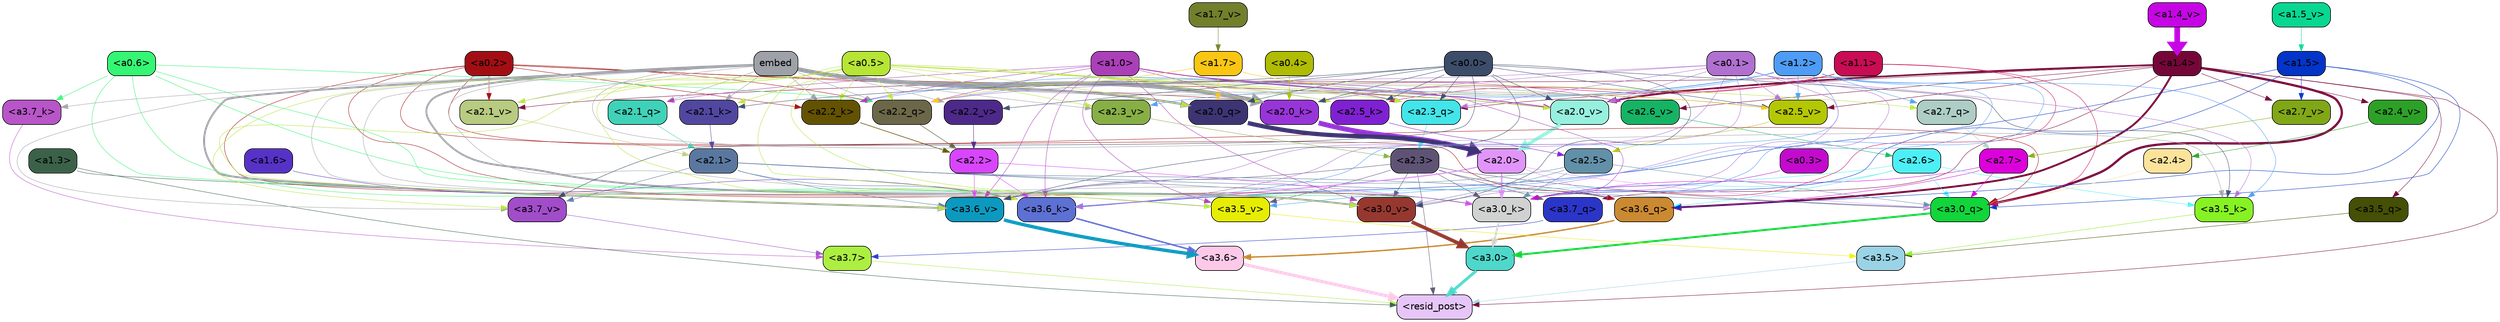 strict digraph "" {
	graph [bgcolor=transparent,
		layout=dot,
		overlap=false,
		splines=true
	];
	"<a3.7>"	[color=black,
		fillcolor="#acee41",
		fontname=Helvetica,
		shape=box,
		style="filled, rounded"];
	"<resid_post>"	[color=black,
		fillcolor="#e6c6f8",
		fontname=Helvetica,
		shape=box,
		style="filled, rounded"];
	"<a3.7>" -> "<resid_post>"	[color="#acee41",
		penwidth=0.6239100098609924];
	"<a3.6>"	[color=black,
		fillcolor="#fdc9e8",
		fontname=Helvetica,
		shape=box,
		style="filled, rounded"];
	"<a3.6>" -> "<resid_post>"	[color="#fdc9e8",
		penwidth=4.569062113761902];
	"<a3.5>"	[color=black,
		fillcolor="#9ad3e5",
		fontname=Helvetica,
		shape=box,
		style="filled, rounded"];
	"<a3.5>" -> "<resid_post>"	[color="#9ad3e5",
		penwidth=0.6];
	"<a3.0>"	[color=black,
		fillcolor="#4fd7cb",
		fontname=Helvetica,
		shape=box,
		style="filled, rounded"];
	"<a3.0>" -> "<resid_post>"	[color="#4fd7cb",
		penwidth=4.283544182777405];
	"<a2.3>"	[color=black,
		fillcolor="#5f5375",
		fontname=Helvetica,
		shape=box,
		style="filled, rounded"];
	"<a2.3>" -> "<resid_post>"	[color="#5f5375",
		penwidth=0.6];
	"<a3.7_q>"	[color=black,
		fillcolor="#2b35c8",
		fontname=Helvetica,
		shape=box,
		style="filled, rounded"];
	"<a2.3>" -> "<a3.7_q>"	[color="#5f5375",
		penwidth=0.6];
	"<a3.6_q>"	[color=black,
		fillcolor="#cb8a31",
		fontname=Helvetica,
		shape=box,
		style="filled, rounded"];
	"<a2.3>" -> "<a3.6_q>"	[color="#5f5375",
		penwidth=0.6];
	"<a3.0_q>"	[color=black,
		fillcolor="#11d53a",
		fontname=Helvetica,
		shape=box,
		style="filled, rounded"];
	"<a2.3>" -> "<a3.0_q>"	[color="#5f5375",
		penwidth=0.6];
	"<a3.0_k>"	[color=black,
		fillcolor="#cfd2d0",
		fontname=Helvetica,
		shape=box,
		style="filled, rounded"];
	"<a2.3>" -> "<a3.0_k>"	[color="#5f5375",
		penwidth=0.6];
	"<a3.6_v>"	[color=black,
		fillcolor="#0c99c0",
		fontname=Helvetica,
		shape=box,
		style="filled, rounded"];
	"<a2.3>" -> "<a3.6_v>"	[color="#5f5375",
		penwidth=0.6];
	"<a3.5_v>"	[color=black,
		fillcolor="#e7ed02",
		fontname=Helvetica,
		shape=box,
		style="filled, rounded"];
	"<a2.3>" -> "<a3.5_v>"	[color="#5f5375",
		penwidth=0.6];
	"<a3.0_v>"	[color=black,
		fillcolor="#96382f",
		fontname=Helvetica,
		shape=box,
		style="filled, rounded"];
	"<a2.3>" -> "<a3.0_v>"	[color="#5f5375",
		penwidth=0.6];
	"<a1.4>"	[color=black,
		fillcolor="#750738",
		fontname=Helvetica,
		shape=box,
		style="filled, rounded"];
	"<a1.4>" -> "<resid_post>"	[color="#750738",
		penwidth=0.6];
	"<a1.4>" -> "<a3.7_q>"	[color="#750738",
		penwidth=0.6];
	"<a1.4>" -> "<a3.6_q>"	[color="#750738",
		penwidth=2.7934007048606873];
	"<a3.5_q>"	[color=black,
		fillcolor="#454f05",
		fontname=Helvetica,
		shape=box,
		style="filled, rounded"];
	"<a1.4>" -> "<a3.5_q>"	[color="#750738",
		penwidth=0.6];
	"<a1.4>" -> "<a3.0_q>"	[color="#750738",
		penwidth=3.340754985809326];
	"<a2.3_q>"	[color=black,
		fillcolor="#43e5ea",
		fontname=Helvetica,
		shape=box,
		style="filled, rounded"];
	"<a1.4>" -> "<a2.3_q>"	[color="#750738",
		penwidth=0.6];
	"<a2.7_v>"	[color=black,
		fillcolor="#81a717",
		fontname=Helvetica,
		shape=box,
		style="filled, rounded"];
	"<a1.4>" -> "<a2.7_v>"	[color="#750738",
		penwidth=0.6];
	"<a2.6_v>"	[color=black,
		fillcolor="#17b365",
		fontname=Helvetica,
		shape=box,
		style="filled, rounded"];
	"<a1.4>" -> "<a2.6_v>"	[color="#750738",
		penwidth=0.6];
	"<a2.5_v>"	[color=black,
		fillcolor="#b4c705",
		fontname=Helvetica,
		shape=box,
		style="filled, rounded"];
	"<a1.4>" -> "<a2.5_v>"	[color="#750738",
		penwidth=0.6];
	"<a2.4_v>"	[color=black,
		fillcolor="#2da127",
		fontname=Helvetica,
		shape=box,
		style="filled, rounded"];
	"<a1.4>" -> "<a2.4_v>"	[color="#750738",
		penwidth=0.6];
	"<a2.1_v>"	[color=black,
		fillcolor="#b9ca81",
		fontname=Helvetica,
		shape=box,
		style="filled, rounded"];
	"<a1.4>" -> "<a2.1_v>"	[color="#750738",
		penwidth=0.6];
	"<a2.0_v>"	[color=black,
		fillcolor="#97f0de",
		fontname=Helvetica,
		shape=box,
		style="filled, rounded"];
	"<a1.4>" -> "<a2.0_v>"	[color="#750738",
		penwidth=2.268759250640869];
	"<a1.3>"	[color=black,
		fillcolor="#3b6249",
		fontname=Helvetica,
		shape=box,
		style="filled, rounded"];
	"<a1.3>" -> "<resid_post>"	[color="#3b6249",
		penwidth=0.6];
	"<a1.3>" -> "<a3.6_v>"	[color="#3b6249",
		penwidth=0.6];
	"<a3.7_q>" -> "<a3.7>"	[color="#2b35c8",
		penwidth=0.6];
	"<a3.6_q>" -> "<a3.6>"	[color="#cb8a31",
		penwidth=2.0347584784030914];
	"<a3.5_q>" -> "<a3.5>"	[color="#454f05",
		penwidth=0.6];
	"<a3.0_q>" -> "<a3.0>"	[color="#11d53a",
		penwidth=2.8635367155075073];
	"<a3.7_k>"	[color=black,
		fillcolor="#b855c8",
		fontname=Helvetica,
		shape=box,
		style="filled, rounded"];
	"<a3.7_k>" -> "<a3.7>"	[color="#b855c8",
		penwidth=0.6];
	"<a3.6_k>"	[color=black,
		fillcolor="#5d70d3",
		fontname=Helvetica,
		shape=box,
		style="filled, rounded"];
	"<a3.6_k>" -> "<a3.6>"	[color="#5d70d3",
		penwidth=2.1760786175727844];
	"<a3.5_k>"	[color=black,
		fillcolor="#86f223",
		fontname=Helvetica,
		shape=box,
		style="filled, rounded"];
	"<a3.5_k>" -> "<a3.5>"	[color="#86f223",
		penwidth=0.6];
	"<a3.0_k>" -> "<a3.0>"	[color="#cfd2d0",
		penwidth=2.632905662059784];
	"<a3.7_v>"	[color=black,
		fillcolor="#a14dca",
		fontname=Helvetica,
		shape=box,
		style="filled, rounded"];
	"<a3.7_v>" -> "<a3.7>"	[color="#a14dca",
		penwidth=0.6];
	"<a3.6_v>" -> "<a3.6>"	[color="#0c99c0",
		penwidth=4.981305837631226];
	"<a3.5_v>" -> "<a3.5>"	[color="#e7ed02",
		penwidth=0.6];
	"<a3.0_v>" -> "<a3.0>"	[color="#96382f",
		penwidth=5.168330669403076];
	"<a2.7>"	[color=black,
		fillcolor="#dc01db",
		fontname=Helvetica,
		shape=box,
		style="filled, rounded"];
	"<a2.7>" -> "<a3.6_q>"	[color="#dc01db",
		penwidth=0.6];
	"<a2.7>" -> "<a3.0_q>"	[color="#dc01db",
		penwidth=0.6];
	"<a2.7>" -> "<a3.0_k>"	[color="#dc01db",
		penwidth=0.6];
	"<a2.6>"	[color=black,
		fillcolor="#4deff7",
		fontname=Helvetica,
		shape=box,
		style="filled, rounded"];
	"<a2.6>" -> "<a3.6_q>"	[color="#4deff7",
		penwidth=0.6];
	"<a2.6>" -> "<a3.0_q>"	[color="#4deff7",
		penwidth=0.6];
	"<a2.6>" -> "<a3.6_k>"	[color="#4deff7",
		penwidth=0.6];
	"<a2.6>" -> "<a3.5_k>"	[color="#4deff7",
		penwidth=0.6];
	"<a2.6>" -> "<a3.0_k>"	[color="#4deff7",
		penwidth=0.6];
	"<a2.1>"	[color=black,
		fillcolor="#5a789f",
		fontname=Helvetica,
		shape=box,
		style="filled, rounded"];
	"<a2.1>" -> "<a3.6_q>"	[color="#5a789f",
		penwidth=0.6];
	"<a2.1>" -> "<a3.0_q>"	[color="#5a789f",
		penwidth=0.6];
	"<a2.1>" -> "<a3.6_k>"	[color="#5a789f",
		penwidth=0.6];
	"<a2.1>" -> "<a3.0_k>"	[color="#5a789f",
		penwidth=0.6];
	"<a2.1>" -> "<a3.7_v>"	[color="#5a789f",
		penwidth=0.6];
	"<a2.1>" -> "<a3.6_v>"	[color="#5a789f",
		penwidth=0.6];
	"<a2.0>"	[color=black,
		fillcolor="#e195fa",
		fontname=Helvetica,
		shape=box,
		style="filled, rounded"];
	"<a2.0>" -> "<a3.6_q>"	[color="#e195fa",
		penwidth=0.6];
	"<a2.0>" -> "<a3.0_q>"	[color="#e195fa",
		penwidth=0.6];
	"<a2.0>" -> "<a3.6_k>"	[color="#e195fa",
		penwidth=1.6382827460765839];
	"<a2.0>" -> "<a3.0_k>"	[color="#e195fa",
		penwidth=2.161143198609352];
	"<a1.5>"	[color=black,
		fillcolor="#0434c8",
		fontname=Helvetica,
		shape=box,
		style="filled, rounded"];
	"<a1.5>" -> "<a3.6_q>"	[color="#0434c8",
		penwidth=0.6];
	"<a1.5>" -> "<a3.0_q>"	[color="#0434c8",
		penwidth=0.6];
	"<a1.5>" -> "<a3.6_k>"	[color="#0434c8",
		penwidth=0.6];
	"<a1.5>" -> "<a3.0_k>"	[color="#0434c8",
		penwidth=0.6];
	"<a1.5>" -> "<a2.7_v>"	[color="#0434c8",
		penwidth=0.6];
	"<a0.2>"	[color=black,
		fillcolor="#a20e13",
		fontname=Helvetica,
		shape=box,
		style="filled, rounded"];
	"<a0.2>" -> "<a3.6_q>"	[color="#a20e13",
		penwidth=0.6];
	"<a0.2>" -> "<a3.0_q>"	[color="#a20e13",
		penwidth=0.6];
	"<a0.2>" -> "<a3.6_k>"	[color="#a20e13",
		penwidth=0.6];
	"<a0.2>" -> "<a3.0_k>"	[color="#a20e13",
		penwidth=0.6];
	"<a2.2_q>"	[color=black,
		fillcolor="#6b6748",
		fontname=Helvetica,
		shape=box,
		style="filled, rounded"];
	"<a0.2>" -> "<a2.2_q>"	[color="#a20e13",
		penwidth=0.6];
	"<a2.2_k>"	[color=black,
		fillcolor="#635202",
		fontname=Helvetica,
		shape=box,
		style="filled, rounded"];
	"<a0.2>" -> "<a2.2_k>"	[color="#a20e13",
		penwidth=0.6];
	"<a2.0_k>"	[color=black,
		fillcolor="#9835d9",
		fontname=Helvetica,
		shape=box,
		style="filled, rounded"];
	"<a0.2>" -> "<a2.0_k>"	[color="#a20e13",
		penwidth=0.6];
	"<a0.2>" -> "<a2.1_v>"	[color="#a20e13",
		penwidth=0.6];
	"<a0.2>" -> "<a2.0_v>"	[color="#a20e13",
		penwidth=0.6];
	"<a2.5>"	[color=black,
		fillcolor="#6290a8",
		fontname=Helvetica,
		shape=box,
		style="filled, rounded"];
	"<a2.5>" -> "<a3.0_q>"	[color="#6290a8",
		penwidth=0.6];
	"<a2.5>" -> "<a3.0_k>"	[color="#6290a8",
		penwidth=0.6];
	"<a2.5>" -> "<a3.6_v>"	[color="#6290a8",
		penwidth=0.6];
	"<a2.5>" -> "<a3.0_v>"	[color="#6290a8",
		penwidth=0.6];
	"<a2.4>"	[color=black,
		fillcolor="#fbe39b",
		fontname=Helvetica,
		shape=box,
		style="filled, rounded"];
	"<a2.4>" -> "<a3.0_q>"	[color="#fbe39b",
		penwidth=0.6];
	"<a1.1>"	[color=black,
		fillcolor="#c90c54",
		fontname=Helvetica,
		shape=box,
		style="filled, rounded"];
	"<a1.1>" -> "<a3.0_q>"	[color="#c90c54",
		penwidth=0.6];
	"<a1.1>" -> "<a3.0_k>"	[color="#c90c54",
		penwidth=0.6];
	"<a2.5_k>"	[color=black,
		fillcolor="#7f21d2",
		fontname=Helvetica,
		shape=box,
		style="filled, rounded"];
	"<a1.1>" -> "<a2.5_k>"	[color="#c90c54",
		penwidth=0.6];
	"<a1.1>" -> "<a2.0_k>"	[color="#c90c54",
		penwidth=0.6];
	"<a1.1>" -> "<a2.0_v>"	[color="#c90c54",
		penwidth=0.6];
	"<a0.6>"	[color=black,
		fillcolor="#35f674",
		fontname=Helvetica,
		shape=box,
		style="filled, rounded"];
	"<a0.6>" -> "<a3.7_k>"	[color="#35f674",
		penwidth=0.6];
	"<a0.6>" -> "<a3.6_k>"	[color="#35f674",
		penwidth=0.6];
	"<a0.6>" -> "<a3.0_k>"	[color="#35f674",
		penwidth=0.6];
	"<a0.6>" -> "<a3.6_v>"	[color="#35f674",
		penwidth=0.6];
	"<a0.6>" -> "<a3.0_v>"	[color="#35f674",
		penwidth=0.6];
	"<a0.6>" -> "<a2.2_q>"	[color="#35f674",
		penwidth=0.6];
	embed	[color=black,
		fillcolor="#9ea1a7",
		fontname=Helvetica,
		shape=box,
		style="filled, rounded"];
	embed -> "<a3.7_k>"	[color="#9ea1a7",
		penwidth=0.6];
	embed -> "<a3.6_k>"	[color="#9ea1a7",
		penwidth=0.6];
	embed -> "<a3.5_k>"	[color="#9ea1a7",
		penwidth=0.6];
	embed -> "<a3.0_k>"	[color="#9ea1a7",
		penwidth=0.6];
	embed -> "<a3.7_v>"	[color="#9ea1a7",
		penwidth=0.6];
	embed -> "<a3.6_v>"	[color="#9ea1a7",
		penwidth=2.7825746536254883];
	embed -> "<a3.5_v>"	[color="#9ea1a7",
		penwidth=0.6];
	embed -> "<a3.0_v>"	[color="#9ea1a7",
		penwidth=2.6950180530548096];
	embed -> "<a2.3_q>"	[color="#9ea1a7",
		penwidth=0.6];
	embed -> "<a2.2_q>"	[color="#9ea1a7",
		penwidth=0.6];
	"<a2.1_q>"	[color=black,
		fillcolor="#40d2b9",
		fontname=Helvetica,
		shape=box,
		style="filled, rounded"];
	embed -> "<a2.1_q>"	[color="#9ea1a7",
		penwidth=0.6];
	"<a2.0_q>"	[color=black,
		fillcolor="#3d3473",
		fontname=Helvetica,
		shape=box,
		style="filled, rounded"];
	embed -> "<a2.0_q>"	[color="#9ea1a7",
		penwidth=3.305941343307495];
	embed -> "<a2.5_k>"	[color="#9ea1a7",
		penwidth=0.6];
	embed -> "<a2.2_k>"	[color="#9ea1a7",
		penwidth=0.6698317527770996];
	"<a2.1_k>"	[color=black,
		fillcolor="#5147a0",
		fontname=Helvetica,
		shape=box,
		style="filled, rounded"];
	embed -> "<a2.1_k>"	[color="#9ea1a7",
		penwidth=0.6];
	embed -> "<a2.0_k>"	[color="#9ea1a7",
		penwidth=6.12570995092392];
	embed -> "<a2.6_v>"	[color="#9ea1a7",
		penwidth=0.6];
	embed -> "<a2.5_v>"	[color="#9ea1a7",
		penwidth=0.6];
	"<a2.3_v>"	[color=black,
		fillcolor="#87af46",
		fontname=Helvetica,
		shape=box,
		style="filled, rounded"];
	embed -> "<a2.3_v>"	[color="#9ea1a7",
		penwidth=0.6];
	"<a2.2_v>"	[color=black,
		fillcolor="#4d2989",
		fontname=Helvetica,
		shape=box,
		style="filled, rounded"];
	embed -> "<a2.2_v>"	[color="#9ea1a7",
		penwidth=0.6];
	embed -> "<a2.1_v>"	[color="#9ea1a7",
		penwidth=0.6];
	embed -> "<a2.0_v>"	[color="#9ea1a7",
		penwidth=0.6];
	"<a2.2>"	[color=black,
		fillcolor="#d845fd",
		fontname=Helvetica,
		shape=box,
		style="filled, rounded"];
	"<a2.2>" -> "<a3.6_k>"	[color="#d845fd",
		penwidth=0.6];
	"<a2.2>" -> "<a3.0_k>"	[color="#d845fd",
		penwidth=0.6];
	"<a2.2>" -> "<a3.6_v>"	[color="#d845fd",
		penwidth=0.6];
	"<a1.6>"	[color=black,
		fillcolor="#5632c7",
		fontname=Helvetica,
		shape=box,
		style="filled, rounded"];
	"<a1.6>" -> "<a3.6_k>"	[color="#5632c7",
		penwidth=0.6];
	"<a1.2>"	[color=black,
		fillcolor="#4e9cf5",
		fontname=Helvetica,
		shape=box,
		style="filled, rounded"];
	"<a1.2>" -> "<a3.6_k>"	[color="#4e9cf5",
		penwidth=0.6];
	"<a1.2>" -> "<a3.5_k>"	[color="#4e9cf5",
		penwidth=0.6];
	"<a1.2>" -> "<a3.0_k>"	[color="#4e9cf5",
		penwidth=0.6];
	"<a1.2>" -> "<a3.5_v>"	[color="#4e9cf5",
		penwidth=0.6];
	"<a2.7_q>"	[color=black,
		fillcolor="#adcdc5",
		fontname=Helvetica,
		shape=box,
		style="filled, rounded"];
	"<a1.2>" -> "<a2.7_q>"	[color="#4e9cf5",
		penwidth=0.6];
	"<a1.2>" -> "<a2.2_q>"	[color="#4e9cf5",
		penwidth=0.6];
	"<a1.2>" -> "<a2.2_k>"	[color="#4e9cf5",
		penwidth=0.6];
	"<a1.2>" -> "<a2.5_v>"	[color="#4e9cf5",
		penwidth=0.6];
	"<a1.2>" -> "<a2.3_v>"	[color="#4e9cf5",
		penwidth=0.6];
	"<a1.2>" -> "<a2.0_v>"	[color="#4e9cf5",
		penwidth=0.6];
	"<a1.0>"	[color=black,
		fillcolor="#ab3fb8",
		fontname=Helvetica,
		shape=box,
		style="filled, rounded"];
	"<a1.0>" -> "<a3.6_k>"	[color="#ab3fb8",
		penwidth=0.6];
	"<a1.0>" -> "<a3.0_k>"	[color="#ab3fb8",
		penwidth=0.6];
	"<a1.0>" -> "<a3.6_v>"	[color="#ab3fb8",
		penwidth=0.6];
	"<a1.0>" -> "<a3.5_v>"	[color="#ab3fb8",
		penwidth=0.6];
	"<a1.0>" -> "<a3.0_v>"	[color="#ab3fb8",
		penwidth=0.6];
	"<a1.0>" -> "<a2.3_q>"	[color="#ab3fb8",
		penwidth=0.6];
	"<a1.0>" -> "<a2.2_q>"	[color="#ab3fb8",
		penwidth=0.6];
	"<a1.0>" -> "<a2.1_q>"	[color="#ab3fb8",
		penwidth=0.6];
	"<a1.0>" -> "<a2.2_k>"	[color="#ab3fb8",
		penwidth=0.6];
	"<a1.0>" -> "<a2.0_k>"	[color="#ab3fb8",
		penwidth=0.6];
	"<a1.0>" -> "<a2.6_v>"	[color="#ab3fb8",
		penwidth=0.6];
	"<a1.0>" -> "<a2.0_v>"	[color="#ab3fb8",
		penwidth=1.2213096618652344];
	"<a0.5>"	[color=black,
		fillcolor="#b6e536",
		fontname=Helvetica,
		shape=box,
		style="filled, rounded"];
	"<a0.5>" -> "<a3.6_k>"	[color="#b6e536",
		penwidth=0.6];
	"<a0.5>" -> "<a3.7_v>"	[color="#b6e536",
		penwidth=0.6];
	"<a0.5>" -> "<a3.6_v>"	[color="#b6e536",
		penwidth=0.6];
	"<a0.5>" -> "<a3.5_v>"	[color="#b6e536",
		penwidth=0.6];
	"<a0.5>" -> "<a3.0_v>"	[color="#b6e536",
		penwidth=0.6];
	"<a0.5>" -> "<a2.7_q>"	[color="#b6e536",
		penwidth=0.6];
	"<a0.5>" -> "<a2.3_q>"	[color="#b6e536",
		penwidth=0.6];
	"<a0.5>" -> "<a2.2_q>"	[color="#b6e536",
		penwidth=0.6];
	"<a0.5>" -> "<a2.0_q>"	[color="#b6e536",
		penwidth=0.6];
	"<a0.5>" -> "<a2.5_k>"	[color="#b6e536",
		penwidth=0.6];
	"<a0.5>" -> "<a2.2_k>"	[color="#b6e536",
		penwidth=0.6];
	"<a0.5>" -> "<a2.1_k>"	[color="#b6e536",
		penwidth=0.6];
	"<a0.5>" -> "<a2.0_k>"	[color="#b6e536",
		penwidth=0.6900839805603027];
	"<a0.5>" -> "<a2.3_v>"	[color="#b6e536",
		penwidth=0.6];
	"<a0.5>" -> "<a2.1_v>"	[color="#b6e536",
		penwidth=0.6];
	"<a0.5>" -> "<a2.0_v>"	[color="#b6e536",
		penwidth=0.6];
	"<a0.1>"	[color=black,
		fillcolor="#b070d0",
		fontname=Helvetica,
		shape=box,
		style="filled, rounded"];
	"<a0.1>" -> "<a3.6_k>"	[color="#b070d0",
		penwidth=0.6];
	"<a0.1>" -> "<a3.5_k>"	[color="#b070d0",
		penwidth=0.6];
	"<a0.1>" -> "<a3.0_k>"	[color="#b070d0",
		penwidth=0.6];
	"<a0.1>" -> "<a3.6_v>"	[color="#b070d0",
		penwidth=0.6];
	"<a0.1>" -> "<a3.0_v>"	[color="#b070d0",
		penwidth=0.6];
	"<a0.1>" -> "<a2.3_q>"	[color="#b070d0",
		penwidth=0.6];
	"<a0.1>" -> "<a2.2_q>"	[color="#b070d0",
		penwidth=0.6];
	"<a0.1>" -> "<a2.0_k>"	[color="#b070d0",
		penwidth=0.6];
	"<a0.1>" -> "<a2.5_v>"	[color="#b070d0",
		penwidth=0.6];
	"<a0.1>" -> "<a2.0_v>"	[color="#b070d0",
		penwidth=0.6];
	"<a0.0>"	[color=black,
		fillcolor="#3c4d69",
		fontname=Helvetica,
		shape=box,
		style="filled, rounded"];
	"<a0.0>" -> "<a3.5_k>"	[color="#3c4d69",
		penwidth=0.6];
	"<a0.0>" -> "<a3.7_v>"	[color="#3c4d69",
		penwidth=0.6];
	"<a0.0>" -> "<a3.6_v>"	[color="#3c4d69",
		penwidth=0.6];
	"<a0.0>" -> "<a3.0_v>"	[color="#3c4d69",
		penwidth=0.6];
	"<a0.0>" -> "<a2.3_q>"	[color="#3c4d69",
		penwidth=0.6];
	"<a0.0>" -> "<a2.0_q>"	[color="#3c4d69",
		penwidth=0.6];
	"<a0.0>" -> "<a2.5_k>"	[color="#3c4d69",
		penwidth=0.6];
	"<a0.0>" -> "<a2.1_k>"	[color="#3c4d69",
		penwidth=0.6];
	"<a0.0>" -> "<a2.0_k>"	[color="#3c4d69",
		penwidth=0.6];
	"<a0.0>" -> "<a2.5_v>"	[color="#3c4d69",
		penwidth=0.6];
	"<a0.0>" -> "<a2.2_v>"	[color="#3c4d69",
		penwidth=0.6];
	"<a0.0>" -> "<a2.0_v>"	[color="#3c4d69",
		penwidth=0.6];
	"<a0.3>"	[color=black,
		fillcolor="#c30ace",
		fontname=Helvetica,
		shape=box,
		style="filled, rounded"];
	"<a0.3>" -> "<a3.0_k>"	[color="#c30ace",
		penwidth=0.6];
	"<a2.7_q>" -> "<a2.7>"	[color="#adcdc5",
		penwidth=0.6];
	"<a2.3_q>" -> "<a2.3>"	[color="#43e5ea",
		penwidth=0.6];
	"<a2.2_q>" -> "<a2.2>"	[color="#6b6748",
		penwidth=0.7553567886352539];
	"<a2.1_q>" -> "<a2.1>"	[color="#40d2b9",
		penwidth=0.6];
	"<a2.0_q>" -> "<a2.0>"	[color="#3d3473",
		penwidth=6.256794691085815];
	"<a2.5_k>" -> "<a2.5>"	[color="#7f21d2",
		penwidth=0.6];
	"<a2.2_k>" -> "<a2.2>"	[color="#635202",
		penwidth=0.8854708671569824];
	"<a2.1_k>" -> "<a2.1>"	[color="#5147a0",
		penwidth=0.6];
	"<a2.0_k>" -> "<a2.0>"	[color="#9835d9",
		penwidth=7.231504917144775];
	"<a2.7_v>" -> "<a2.7>"	[color="#81a717",
		penwidth=0.6];
	"<a2.6_v>" -> "<a2.6>"	[color="#17b365",
		penwidth=0.6];
	"<a2.5_v>" -> "<a2.5>"	[color="#b4c705",
		penwidth=0.6];
	"<a2.4_v>" -> "<a2.4>"	[color="#2da127",
		penwidth=0.6];
	"<a2.3_v>" -> "<a2.3>"	[color="#87af46",
		penwidth=0.6];
	"<a2.2_v>" -> "<a2.2>"	[color="#4d2989",
		penwidth=0.6];
	"<a2.1_v>" -> "<a2.1>"	[color="#b9ca81",
		penwidth=0.6];
	"<a2.0_v>" -> "<a2.0>"	[color="#97f0de",
		penwidth=5.231471925973892];
	"<a1.7>"	[color=black,
		fillcolor="#fac614",
		fontname=Helvetica,
		shape=box,
		style="filled, rounded"];
	"<a1.7>" -> "<a2.2_q>"	[color="#fac614",
		penwidth=0.6];
	"<a1.7>" -> "<a2.0_q>"	[color="#fac614",
		penwidth=0.6];
	"<a1.7>" -> "<a2.5_v>"	[color="#fac614",
		penwidth=0.6];
	"<a0.4>"	[color=black,
		fillcolor="#afbc03",
		fontname=Helvetica,
		shape=box,
		style="filled, rounded"];
	"<a0.4>" -> "<a2.0_k>"	[color="#afbc03",
		penwidth=0.6];
	"<a1.7_v>"	[color=black,
		fillcolor="#727f2b",
		fontname=Helvetica,
		shape=box,
		style="filled, rounded"];
	"<a1.7_v>" -> "<a1.7>"	[color="#727f2b",
		penwidth=0.6];
	"<a1.5_v>"	[color=black,
		fillcolor="#08d792",
		fontname=Helvetica,
		shape=box,
		style="filled, rounded"];
	"<a1.5_v>" -> "<a1.5>"	[color="#08d792",
		penwidth=0.6];
	"<a1.4_v>"	[color=black,
		fillcolor="#c605e5",
		fontname=Helvetica,
		shape=box,
		style="filled, rounded"];
	"<a1.4_v>" -> "<a1.4>"	[color="#c605e5",
		penwidth=8.36684274673462];
}
